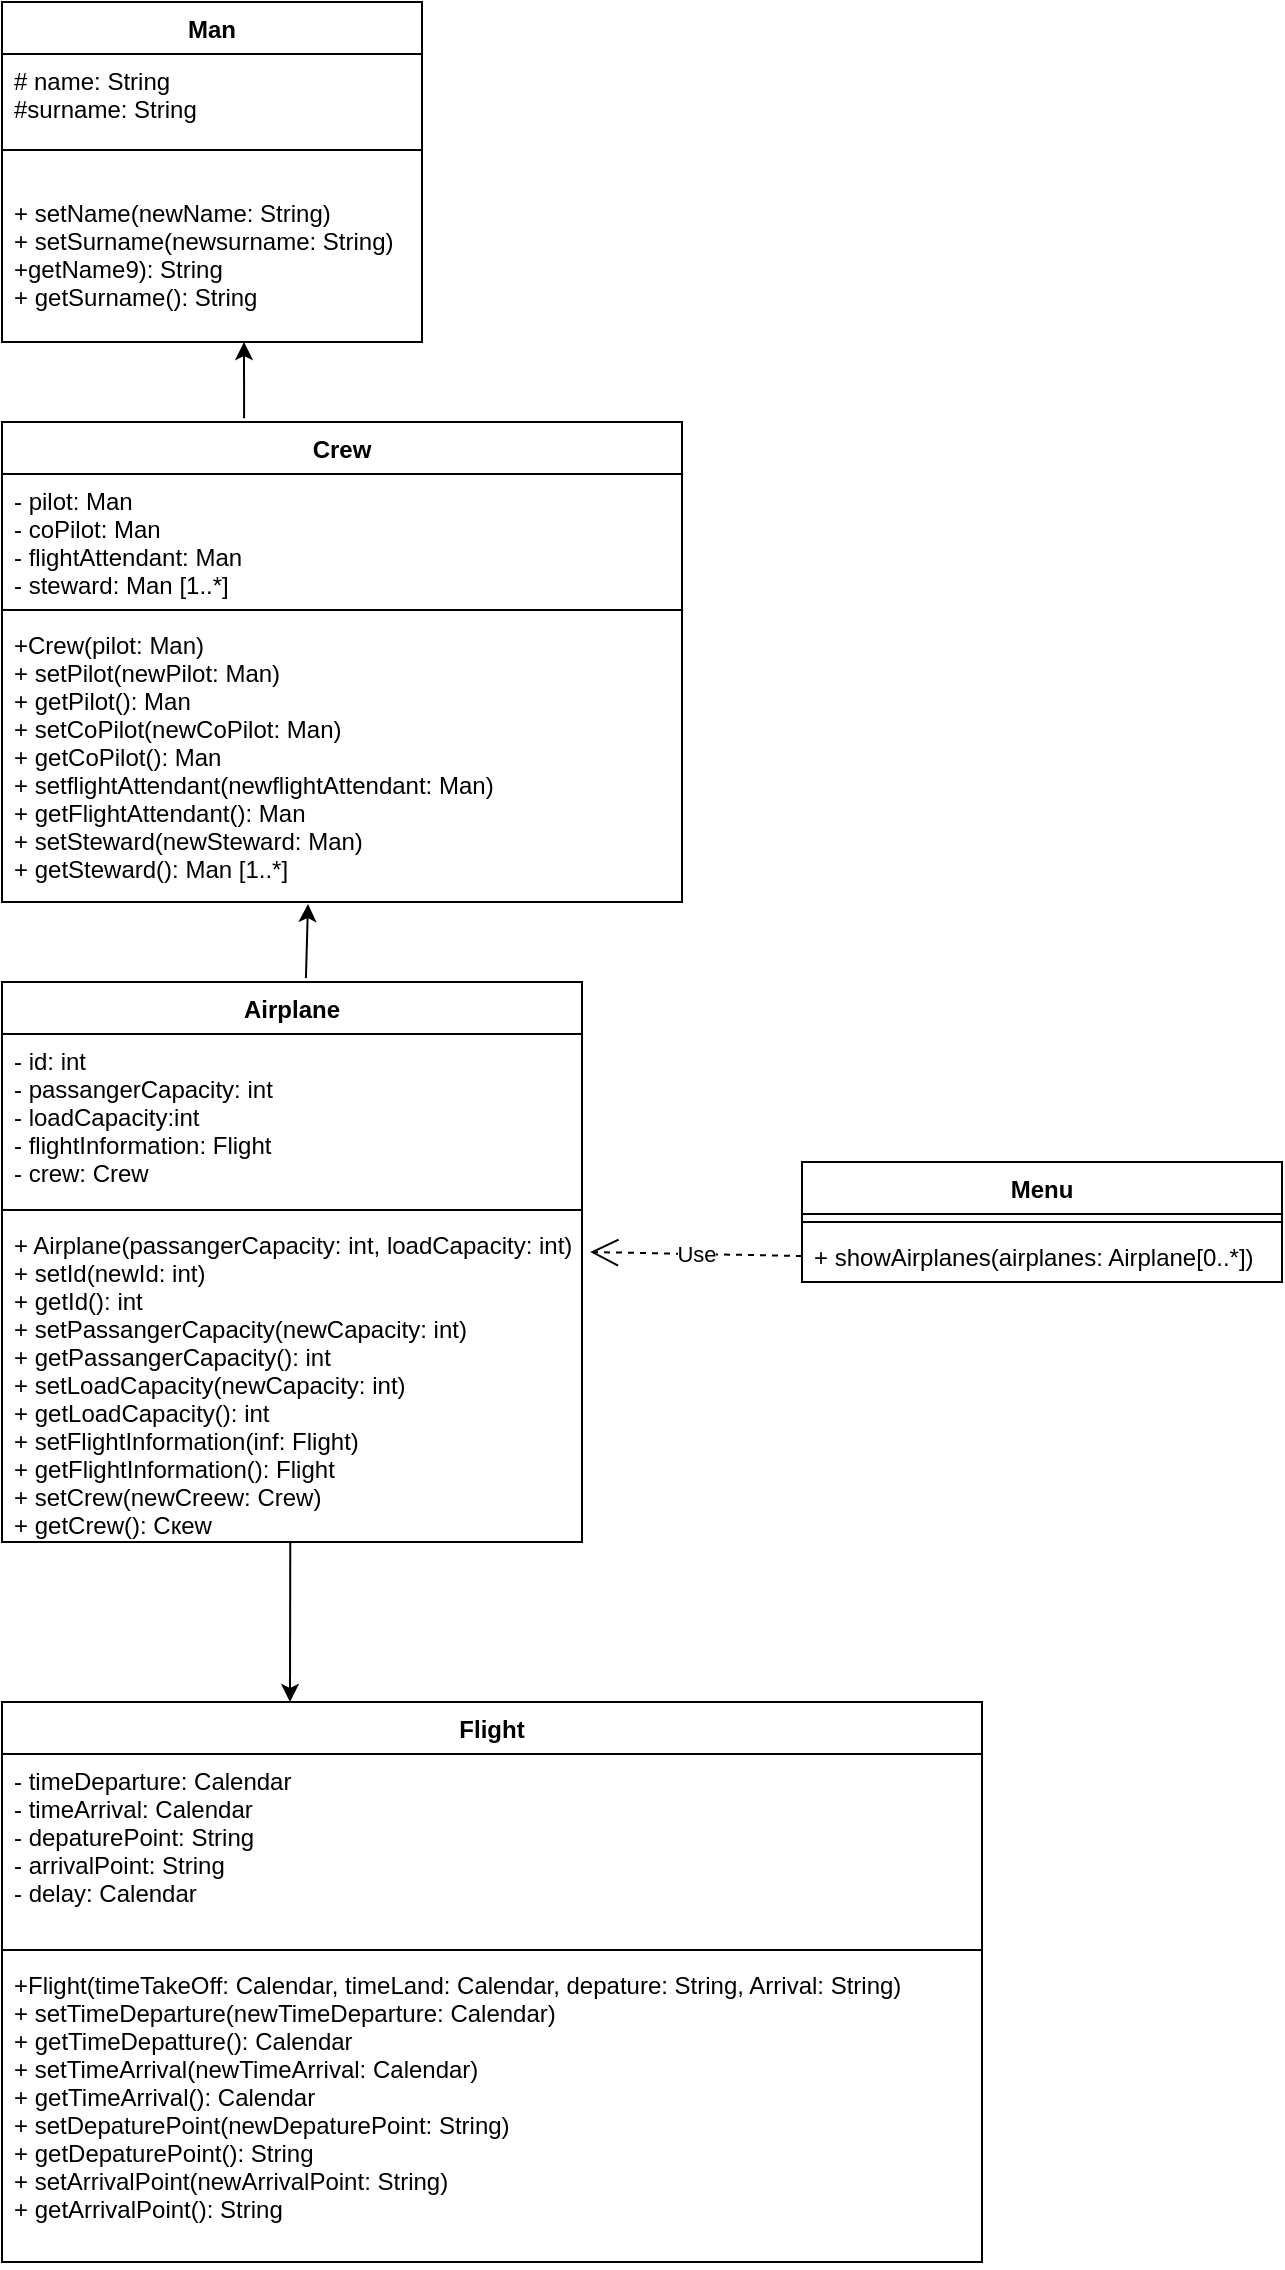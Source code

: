 <mxfile version="16.5.1" type="device"><diagram id="waXPuNzj2hgzr4gTVGkK" name="Page-1"><mxGraphModel dx="808" dy="2011" grid="1" gridSize="10" guides="1" tooltips="1" connect="1" arrows="1" fold="1" page="1" pageScale="1" pageWidth="827" pageHeight="1169" math="0" shadow="0"><root><mxCell id="0"/><mxCell id="1" parent="0"/><mxCell id="NMoSa8oV0Tpi1rEf8RsY-1" value="Airplane" style="swimlane;fontStyle=1;align=center;verticalAlign=top;childLayout=stackLayout;horizontal=1;startSize=26;horizontalStack=0;resizeParent=1;resizeParentMax=0;resizeLast=0;collapsible=1;marginBottom=0;" vertex="1" parent="1"><mxGeometry x="160" y="370" width="290" height="280" as="geometry"/></mxCell><mxCell id="NMoSa8oV0Tpi1rEf8RsY-2" value="- id: int&#10;- passangerCapacity: int&#10;- loadCapacity:int&#10;- flightInformation: Flight&#10;- crew: Crew&#10;" style="text;strokeColor=none;fillColor=none;align=left;verticalAlign=top;spacingLeft=4;spacingRight=4;overflow=hidden;rotatable=0;points=[[0,0.5],[1,0.5]];portConstraint=eastwest;" vertex="1" parent="NMoSa8oV0Tpi1rEf8RsY-1"><mxGeometry y="26" width="290" height="84" as="geometry"/></mxCell><mxCell id="NMoSa8oV0Tpi1rEf8RsY-3" value="" style="line;strokeWidth=1;fillColor=none;align=left;verticalAlign=middle;spacingTop=-1;spacingLeft=3;spacingRight=3;rotatable=0;labelPosition=right;points=[];portConstraint=eastwest;" vertex="1" parent="NMoSa8oV0Tpi1rEf8RsY-1"><mxGeometry y="110" width="290" height="8" as="geometry"/></mxCell><mxCell id="NMoSa8oV0Tpi1rEf8RsY-4" value="+ Airplane(passangerCapacity: int, loadCapacity: int)&#10;+ setId(newId: int)&#10;+ getId(): int&#10;+ setPassangerCapacity(newCapacity: int)&#10;+ getPassangerCapacity(): int&#10;+ setLoadCapacity(newCapacity: int)&#10;+ getLoadCapacity(): int&#10;+ setFlightInformation(inf: Flight)&#10;+ getFlightInformation(): Flight&#10;+ setCrew(newCreew: Crew)&#10;+ getCrew(): Cкew&#10;" style="text;strokeColor=none;fillColor=none;align=left;verticalAlign=top;spacingLeft=4;spacingRight=4;overflow=hidden;rotatable=0;points=[[0,0.5],[1,0.5]];portConstraint=eastwest;" vertex="1" parent="NMoSa8oV0Tpi1rEf8RsY-1"><mxGeometry y="118" width="290" height="162" as="geometry"/></mxCell><mxCell id="NMoSa8oV0Tpi1rEf8RsY-5" value="Flight" style="swimlane;fontStyle=1;align=center;verticalAlign=top;childLayout=stackLayout;horizontal=1;startSize=26;horizontalStack=0;resizeParent=1;resizeParentMax=0;resizeLast=0;collapsible=1;marginBottom=0;" vertex="1" parent="1"><mxGeometry x="160" y="730" width="490" height="280" as="geometry"/></mxCell><mxCell id="NMoSa8oV0Tpi1rEf8RsY-6" value="- timeDeparture: Calendar&#10;- timeArrival: Calendar&#10;- depaturePoint: String&#10;- arrivalPoint: String&#10;- delay: Calendar" style="text;strokeColor=none;fillColor=none;align=left;verticalAlign=top;spacingLeft=4;spacingRight=4;overflow=hidden;rotatable=0;points=[[0,0.5],[1,0.5]];portConstraint=eastwest;" vertex="1" parent="NMoSa8oV0Tpi1rEf8RsY-5"><mxGeometry y="26" width="490" height="94" as="geometry"/></mxCell><mxCell id="NMoSa8oV0Tpi1rEf8RsY-7" value="" style="line;strokeWidth=1;fillColor=none;align=left;verticalAlign=middle;spacingTop=-1;spacingLeft=3;spacingRight=3;rotatable=0;labelPosition=right;points=[];portConstraint=eastwest;" vertex="1" parent="NMoSa8oV0Tpi1rEf8RsY-5"><mxGeometry y="120" width="490" height="8" as="geometry"/></mxCell><mxCell id="NMoSa8oV0Tpi1rEf8RsY-8" value="+Flight(timeTakeOff: Calendar, timeLand: Calendar, depature: String, Arrival: String)&#10;+ setTimeDeparture(newTimeDeparture: Calendar)&#10;+ getTimeDepatture(): Calendar&#10;+ setTimeArrival(newTimeArrival: Calendar)&#10;+ getTimeArrival(): Calendar&#10;+ setDepaturePoint(newDepaturePoint: String)&#10;+ getDepaturePoint(): String&#10;+ setArrivalPoint(newArrivalPoint: String)&#10;+ getArrivalPoint(): String" style="text;strokeColor=none;fillColor=none;align=left;verticalAlign=top;spacingLeft=4;spacingRight=4;overflow=hidden;rotatable=0;points=[[0,0.5],[1,0.5]];portConstraint=eastwest;" vertex="1" parent="NMoSa8oV0Tpi1rEf8RsY-5"><mxGeometry y="128" width="490" height="152" as="geometry"/></mxCell><mxCell id="NMoSa8oV0Tpi1rEf8RsY-9" value="Crew" style="swimlane;fontStyle=1;align=center;verticalAlign=top;childLayout=stackLayout;horizontal=1;startSize=26;horizontalStack=0;resizeParent=1;resizeParentMax=0;resizeLast=0;collapsible=1;marginBottom=0;" vertex="1" parent="1"><mxGeometry x="160" y="90" width="340" height="240" as="geometry"/></mxCell><mxCell id="NMoSa8oV0Tpi1rEf8RsY-10" value="- pilot: Man&#10;- coPilot: Man&#10;- flightAttendant: Man&#10;- steward: Man [1..*]&#10;" style="text;strokeColor=none;fillColor=none;align=left;verticalAlign=top;spacingLeft=4;spacingRight=4;overflow=hidden;rotatable=0;points=[[0,0.5],[1,0.5]];portConstraint=eastwest;" vertex="1" parent="NMoSa8oV0Tpi1rEf8RsY-9"><mxGeometry y="26" width="340" height="64" as="geometry"/></mxCell><mxCell id="NMoSa8oV0Tpi1rEf8RsY-11" value="" style="line;strokeWidth=1;fillColor=none;align=left;verticalAlign=middle;spacingTop=-1;spacingLeft=3;spacingRight=3;rotatable=0;labelPosition=right;points=[];portConstraint=eastwest;" vertex="1" parent="NMoSa8oV0Tpi1rEf8RsY-9"><mxGeometry y="90" width="340" height="8" as="geometry"/></mxCell><mxCell id="NMoSa8oV0Tpi1rEf8RsY-12" value="+Crew(pilot: Man)&#10;+ setPilot(newPilot: Man)&#10;+ getPilot(): Man&#10;+ setCoPilot(newCoPilot: Man)&#10;+ getCoPilot(): Man&#10;+ setflightAttendant(newflightAttendant: Man)&#10;+ getFlightAttendant(): Man&#10;+ setSteward(newSteward: Man)&#10;+ getSteward(): Man [1..*]&#10;" style="text;strokeColor=none;fillColor=none;align=left;verticalAlign=top;spacingLeft=4;spacingRight=4;overflow=hidden;rotatable=0;points=[[0,0.5],[1,0.5]];portConstraint=eastwest;" vertex="1" parent="NMoSa8oV0Tpi1rEf8RsY-9"><mxGeometry y="98" width="340" height="142" as="geometry"/></mxCell><mxCell id="NMoSa8oV0Tpi1rEf8RsY-13" value="Man" style="swimlane;fontStyle=1;align=center;verticalAlign=top;childLayout=stackLayout;horizontal=1;startSize=26;horizontalStack=0;resizeParent=1;resizeParentMax=0;resizeLast=0;collapsible=1;marginBottom=0;" vertex="1" parent="1"><mxGeometry x="160" y="-120" width="210" height="170" as="geometry"/></mxCell><mxCell id="NMoSa8oV0Tpi1rEf8RsY-14" value="# name: String&#10;#surname: String" style="text;strokeColor=none;fillColor=none;align=left;verticalAlign=top;spacingLeft=4;spacingRight=4;overflow=hidden;rotatable=0;points=[[0,0.5],[1,0.5]];portConstraint=eastwest;" vertex="1" parent="NMoSa8oV0Tpi1rEf8RsY-13"><mxGeometry y="26" width="210" height="44" as="geometry"/></mxCell><mxCell id="NMoSa8oV0Tpi1rEf8RsY-15" value="" style="line;strokeWidth=1;fillColor=none;align=left;verticalAlign=middle;spacingTop=-1;spacingLeft=3;spacingRight=3;rotatable=0;labelPosition=right;points=[];portConstraint=eastwest;" vertex="1" parent="NMoSa8oV0Tpi1rEf8RsY-13"><mxGeometry y="70" width="210" height="8" as="geometry"/></mxCell><mxCell id="NMoSa8oV0Tpi1rEf8RsY-16" value="&#10;+ setName(newName: String)&#10;+ setSurname(newsurname: String)&#10;+getName9): String&#10;+ getSurname(): String" style="text;strokeColor=none;fillColor=none;align=left;verticalAlign=top;spacingLeft=4;spacingRight=4;overflow=hidden;rotatable=0;points=[[0,0.5],[1,0.5]];portConstraint=eastwest;" vertex="1" parent="NMoSa8oV0Tpi1rEf8RsY-13"><mxGeometry y="78" width="210" height="92" as="geometry"/></mxCell><mxCell id="NMoSa8oV0Tpi1rEf8RsY-17" value="Menu" style="swimlane;fontStyle=1;align=center;verticalAlign=top;childLayout=stackLayout;horizontal=1;startSize=26;horizontalStack=0;resizeParent=1;resizeParentMax=0;resizeLast=0;collapsible=1;marginBottom=0;" vertex="1" parent="1"><mxGeometry x="560" y="460" width="240" height="60" as="geometry"/></mxCell><mxCell id="NMoSa8oV0Tpi1rEf8RsY-19" value="" style="line;strokeWidth=1;fillColor=none;align=left;verticalAlign=middle;spacingTop=-1;spacingLeft=3;spacingRight=3;rotatable=0;labelPosition=right;points=[];portConstraint=eastwest;" vertex="1" parent="NMoSa8oV0Tpi1rEf8RsY-17"><mxGeometry y="26" width="240" height="8" as="geometry"/></mxCell><mxCell id="NMoSa8oV0Tpi1rEf8RsY-20" value="+ showAirplanes(airplanes: Airplane[0..*])" style="text;strokeColor=none;fillColor=none;align=left;verticalAlign=top;spacingLeft=4;spacingRight=4;overflow=hidden;rotatable=0;points=[[0,0.5],[1,0.5]];portConstraint=eastwest;" vertex="1" parent="NMoSa8oV0Tpi1rEf8RsY-17"><mxGeometry y="34" width="240" height="26" as="geometry"/></mxCell><mxCell id="NMoSa8oV0Tpi1rEf8RsY-21" value="Use" style="endArrow=open;endSize=12;dashed=1;html=1;rounded=0;exitX=0;exitY=0.5;exitDx=0;exitDy=0;entryX=1.014;entryY=0.105;entryDx=0;entryDy=0;entryPerimeter=0;" edge="1" parent="1" source="NMoSa8oV0Tpi1rEf8RsY-20" target="NMoSa8oV0Tpi1rEf8RsY-4"><mxGeometry width="160" relative="1" as="geometry"><mxPoint x="350" y="590" as="sourcePoint"/><mxPoint x="510" y="590" as="targetPoint"/></mxGeometry></mxCell><mxCell id="NMoSa8oV0Tpi1rEf8RsY-22" value="" style="endArrow=classic;html=1;rounded=0;exitX=0.524;exitY=-0.007;exitDx=0;exitDy=0;exitPerimeter=0;entryX=0.45;entryY=1.007;entryDx=0;entryDy=0;entryPerimeter=0;" edge="1" parent="1" source="NMoSa8oV0Tpi1rEf8RsY-1" target="NMoSa8oV0Tpi1rEf8RsY-12"><mxGeometry width="50" height="50" relative="1" as="geometry"><mxPoint x="400" y="250" as="sourcePoint"/><mxPoint x="450" y="200" as="targetPoint"/></mxGeometry></mxCell><mxCell id="NMoSa8oV0Tpi1rEf8RsY-23" value="" style="endArrow=classic;html=1;rounded=0;exitX=0.356;exitY=-0.008;exitDx=0;exitDy=0;exitPerimeter=0;" edge="1" parent="1" source="NMoSa8oV0Tpi1rEf8RsY-9"><mxGeometry width="50" height="50" relative="1" as="geometry"><mxPoint x="400" y="250" as="sourcePoint"/><mxPoint x="281" y="50" as="targetPoint"/><Array as="points"/></mxGeometry></mxCell><mxCell id="NMoSa8oV0Tpi1rEf8RsY-24" value="" style="endArrow=classic;html=1;rounded=0;exitX=0.497;exitY=1;exitDx=0;exitDy=0;exitPerimeter=0;" edge="1" parent="1" source="NMoSa8oV0Tpi1rEf8RsY-4"><mxGeometry width="50" height="50" relative="1" as="geometry"><mxPoint x="400" y="510" as="sourcePoint"/><mxPoint x="304" y="730" as="targetPoint"/></mxGeometry></mxCell></root></mxGraphModel></diagram></mxfile>